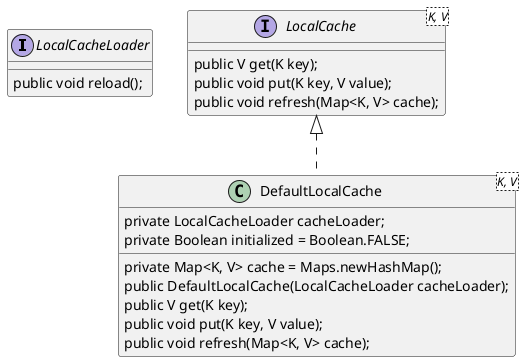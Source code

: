 @startuml

interface LocalCacheLoader {
    public void reload();
}


interface LocalCache<K, V> {
    public V get(K key);
    public void put(K key, V value);
    public void refresh(Map<K, V> cache);
}

class DefaultLocalCache<K, V>  implements LocalCache {
    private LocalCacheLoader cacheLoader;
    private Map<K, V> cache = Maps.newHashMap();
    private Boolean initialized = Boolean.FALSE;
    public DefaultLocalCache(LocalCacheLoader cacheLoader);
    public V get(K key);
    public void put(K key, V value);
    public void refresh(Map<K, V> cache);
}
@enduml